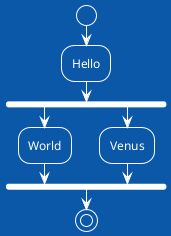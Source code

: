 {
  "sha1": "lq5m4ga6jya9peo8csqyl7h7i5u2n94",
  "insertion": {
    "when": "2024-06-03T18:59:34.401Z",
    "url": "https://forum.plantuml.net/15451/fork-line-not-appearing-many-built-themes-activity-diagrams",
    "user": "plantuml@gmail.com"
  }
}
@startuml
!theme amiga
start
:Hello;
fork
:World;
fork again
:Venus;
end fork
stop
@enduml
